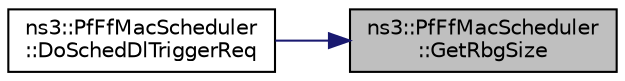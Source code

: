digraph "ns3::PfFfMacScheduler::GetRbgSize"
{
 // LATEX_PDF_SIZE
  edge [fontname="Helvetica",fontsize="10",labelfontname="Helvetica",labelfontsize="10"];
  node [fontname="Helvetica",fontsize="10",shape=record];
  rankdir="RL";
  Node1 [label="ns3::PfFfMacScheduler\l::GetRbgSize",height=0.2,width=0.4,color="black", fillcolor="grey75", style="filled", fontcolor="black",tooltip="Get RBG size."];
  Node1 -> Node2 [dir="back",color="midnightblue",fontsize="10",style="solid",fontname="Helvetica"];
  Node2 [label="ns3::PfFfMacScheduler\l::DoSchedDlTriggerReq",height=0.2,width=0.4,color="black", fillcolor="white", style="filled",URL="$classns3_1_1_pf_ff_mac_scheduler.html#a837f4e59a9df97e0baeda35cf1edbd38",tooltip="Sched DL trigger request."];
}
